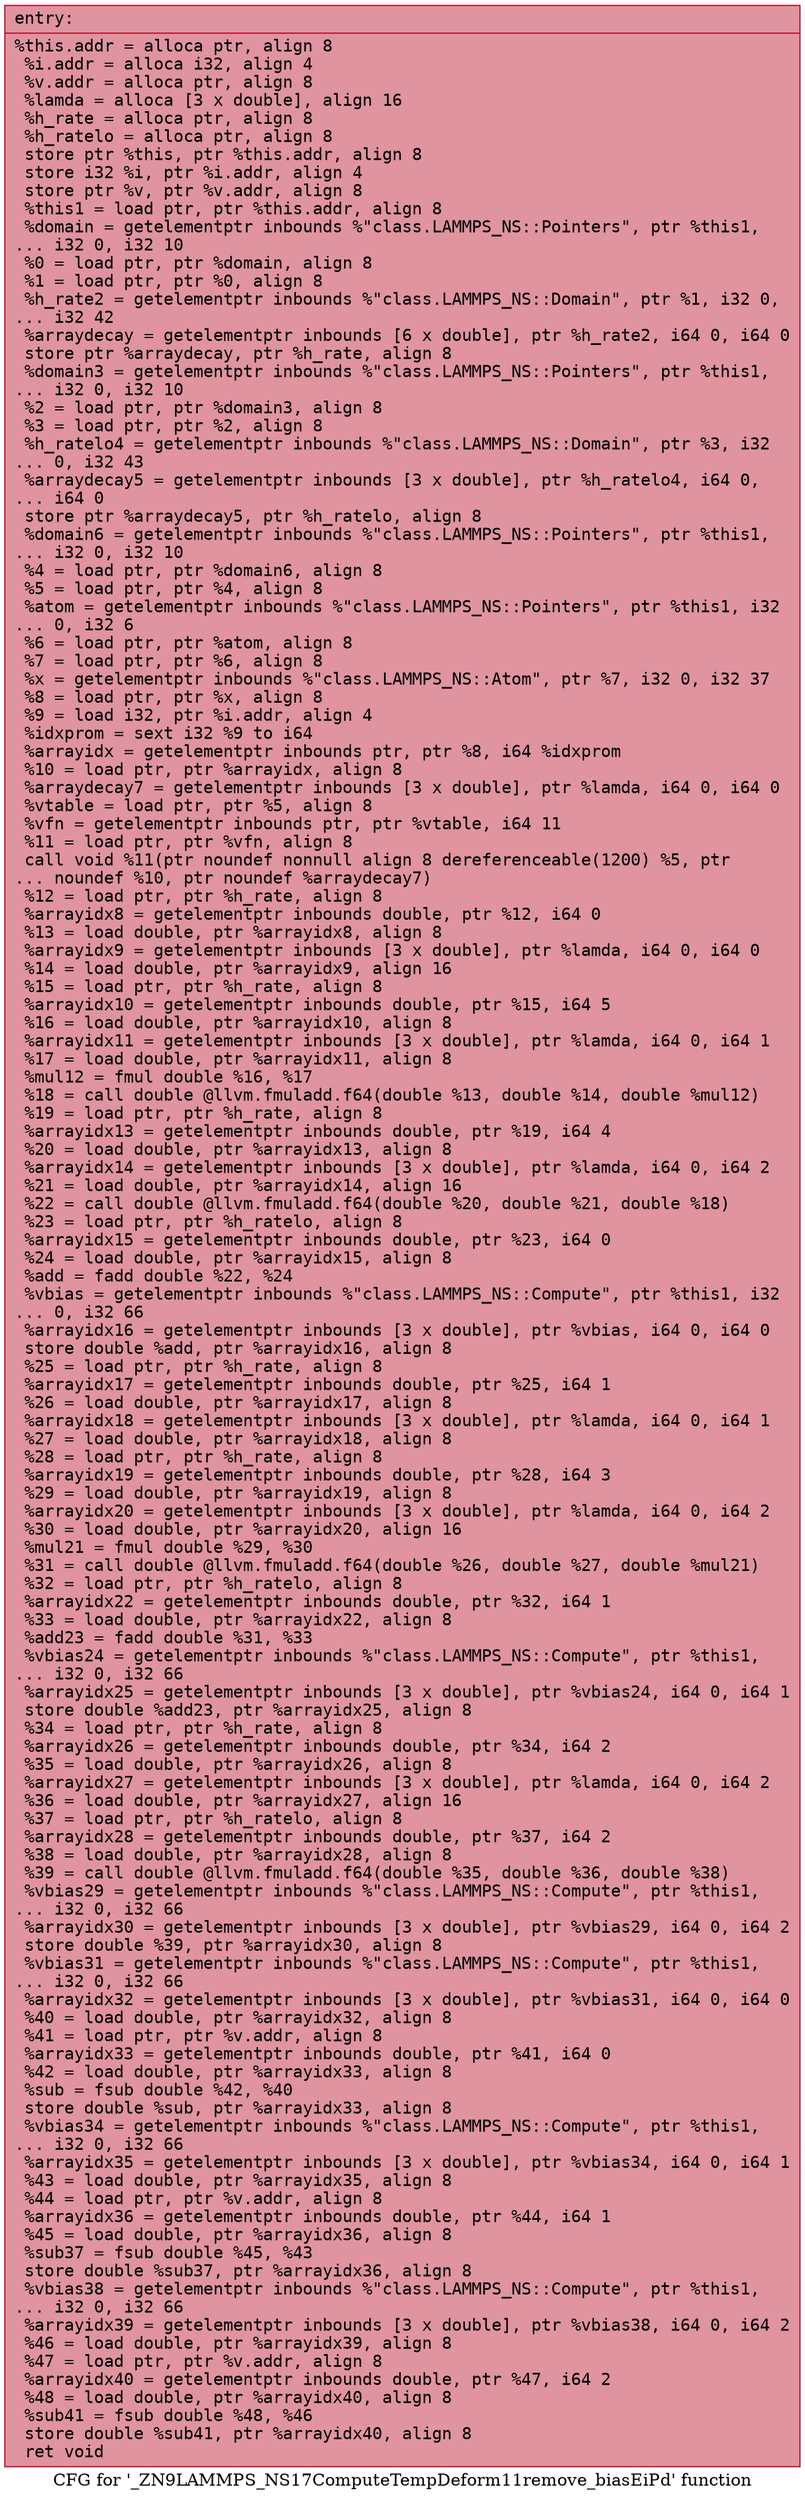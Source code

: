 digraph "CFG for '_ZN9LAMMPS_NS17ComputeTempDeform11remove_biasEiPd' function" {
	label="CFG for '_ZN9LAMMPS_NS17ComputeTempDeform11remove_biasEiPd' function";

	Node0x55f08dbe39a0 [shape=record,color="#b70d28ff", style=filled, fillcolor="#b70d2870" fontname="Courier",label="{entry:\l|  %this.addr = alloca ptr, align 8\l  %i.addr = alloca i32, align 4\l  %v.addr = alloca ptr, align 8\l  %lamda = alloca [3 x double], align 16\l  %h_rate = alloca ptr, align 8\l  %h_ratelo = alloca ptr, align 8\l  store ptr %this, ptr %this.addr, align 8\l  store i32 %i, ptr %i.addr, align 4\l  store ptr %v, ptr %v.addr, align 8\l  %this1 = load ptr, ptr %this.addr, align 8\l  %domain = getelementptr inbounds %\"class.LAMMPS_NS::Pointers\", ptr %this1,\l... i32 0, i32 10\l  %0 = load ptr, ptr %domain, align 8\l  %1 = load ptr, ptr %0, align 8\l  %h_rate2 = getelementptr inbounds %\"class.LAMMPS_NS::Domain\", ptr %1, i32 0,\l... i32 42\l  %arraydecay = getelementptr inbounds [6 x double], ptr %h_rate2, i64 0, i64 0\l  store ptr %arraydecay, ptr %h_rate, align 8\l  %domain3 = getelementptr inbounds %\"class.LAMMPS_NS::Pointers\", ptr %this1,\l... i32 0, i32 10\l  %2 = load ptr, ptr %domain3, align 8\l  %3 = load ptr, ptr %2, align 8\l  %h_ratelo4 = getelementptr inbounds %\"class.LAMMPS_NS::Domain\", ptr %3, i32\l... 0, i32 43\l  %arraydecay5 = getelementptr inbounds [3 x double], ptr %h_ratelo4, i64 0,\l... i64 0\l  store ptr %arraydecay5, ptr %h_ratelo, align 8\l  %domain6 = getelementptr inbounds %\"class.LAMMPS_NS::Pointers\", ptr %this1,\l... i32 0, i32 10\l  %4 = load ptr, ptr %domain6, align 8\l  %5 = load ptr, ptr %4, align 8\l  %atom = getelementptr inbounds %\"class.LAMMPS_NS::Pointers\", ptr %this1, i32\l... 0, i32 6\l  %6 = load ptr, ptr %atom, align 8\l  %7 = load ptr, ptr %6, align 8\l  %x = getelementptr inbounds %\"class.LAMMPS_NS::Atom\", ptr %7, i32 0, i32 37\l  %8 = load ptr, ptr %x, align 8\l  %9 = load i32, ptr %i.addr, align 4\l  %idxprom = sext i32 %9 to i64\l  %arrayidx = getelementptr inbounds ptr, ptr %8, i64 %idxprom\l  %10 = load ptr, ptr %arrayidx, align 8\l  %arraydecay7 = getelementptr inbounds [3 x double], ptr %lamda, i64 0, i64 0\l  %vtable = load ptr, ptr %5, align 8\l  %vfn = getelementptr inbounds ptr, ptr %vtable, i64 11\l  %11 = load ptr, ptr %vfn, align 8\l  call void %11(ptr noundef nonnull align 8 dereferenceable(1200) %5, ptr\l... noundef %10, ptr noundef %arraydecay7)\l  %12 = load ptr, ptr %h_rate, align 8\l  %arrayidx8 = getelementptr inbounds double, ptr %12, i64 0\l  %13 = load double, ptr %arrayidx8, align 8\l  %arrayidx9 = getelementptr inbounds [3 x double], ptr %lamda, i64 0, i64 0\l  %14 = load double, ptr %arrayidx9, align 16\l  %15 = load ptr, ptr %h_rate, align 8\l  %arrayidx10 = getelementptr inbounds double, ptr %15, i64 5\l  %16 = load double, ptr %arrayidx10, align 8\l  %arrayidx11 = getelementptr inbounds [3 x double], ptr %lamda, i64 0, i64 1\l  %17 = load double, ptr %arrayidx11, align 8\l  %mul12 = fmul double %16, %17\l  %18 = call double @llvm.fmuladd.f64(double %13, double %14, double %mul12)\l  %19 = load ptr, ptr %h_rate, align 8\l  %arrayidx13 = getelementptr inbounds double, ptr %19, i64 4\l  %20 = load double, ptr %arrayidx13, align 8\l  %arrayidx14 = getelementptr inbounds [3 x double], ptr %lamda, i64 0, i64 2\l  %21 = load double, ptr %arrayidx14, align 16\l  %22 = call double @llvm.fmuladd.f64(double %20, double %21, double %18)\l  %23 = load ptr, ptr %h_ratelo, align 8\l  %arrayidx15 = getelementptr inbounds double, ptr %23, i64 0\l  %24 = load double, ptr %arrayidx15, align 8\l  %add = fadd double %22, %24\l  %vbias = getelementptr inbounds %\"class.LAMMPS_NS::Compute\", ptr %this1, i32\l... 0, i32 66\l  %arrayidx16 = getelementptr inbounds [3 x double], ptr %vbias, i64 0, i64 0\l  store double %add, ptr %arrayidx16, align 8\l  %25 = load ptr, ptr %h_rate, align 8\l  %arrayidx17 = getelementptr inbounds double, ptr %25, i64 1\l  %26 = load double, ptr %arrayidx17, align 8\l  %arrayidx18 = getelementptr inbounds [3 x double], ptr %lamda, i64 0, i64 1\l  %27 = load double, ptr %arrayidx18, align 8\l  %28 = load ptr, ptr %h_rate, align 8\l  %arrayidx19 = getelementptr inbounds double, ptr %28, i64 3\l  %29 = load double, ptr %arrayidx19, align 8\l  %arrayidx20 = getelementptr inbounds [3 x double], ptr %lamda, i64 0, i64 2\l  %30 = load double, ptr %arrayidx20, align 16\l  %mul21 = fmul double %29, %30\l  %31 = call double @llvm.fmuladd.f64(double %26, double %27, double %mul21)\l  %32 = load ptr, ptr %h_ratelo, align 8\l  %arrayidx22 = getelementptr inbounds double, ptr %32, i64 1\l  %33 = load double, ptr %arrayidx22, align 8\l  %add23 = fadd double %31, %33\l  %vbias24 = getelementptr inbounds %\"class.LAMMPS_NS::Compute\", ptr %this1,\l... i32 0, i32 66\l  %arrayidx25 = getelementptr inbounds [3 x double], ptr %vbias24, i64 0, i64 1\l  store double %add23, ptr %arrayidx25, align 8\l  %34 = load ptr, ptr %h_rate, align 8\l  %arrayidx26 = getelementptr inbounds double, ptr %34, i64 2\l  %35 = load double, ptr %arrayidx26, align 8\l  %arrayidx27 = getelementptr inbounds [3 x double], ptr %lamda, i64 0, i64 2\l  %36 = load double, ptr %arrayidx27, align 16\l  %37 = load ptr, ptr %h_ratelo, align 8\l  %arrayidx28 = getelementptr inbounds double, ptr %37, i64 2\l  %38 = load double, ptr %arrayidx28, align 8\l  %39 = call double @llvm.fmuladd.f64(double %35, double %36, double %38)\l  %vbias29 = getelementptr inbounds %\"class.LAMMPS_NS::Compute\", ptr %this1,\l... i32 0, i32 66\l  %arrayidx30 = getelementptr inbounds [3 x double], ptr %vbias29, i64 0, i64 2\l  store double %39, ptr %arrayidx30, align 8\l  %vbias31 = getelementptr inbounds %\"class.LAMMPS_NS::Compute\", ptr %this1,\l... i32 0, i32 66\l  %arrayidx32 = getelementptr inbounds [3 x double], ptr %vbias31, i64 0, i64 0\l  %40 = load double, ptr %arrayidx32, align 8\l  %41 = load ptr, ptr %v.addr, align 8\l  %arrayidx33 = getelementptr inbounds double, ptr %41, i64 0\l  %42 = load double, ptr %arrayidx33, align 8\l  %sub = fsub double %42, %40\l  store double %sub, ptr %arrayidx33, align 8\l  %vbias34 = getelementptr inbounds %\"class.LAMMPS_NS::Compute\", ptr %this1,\l... i32 0, i32 66\l  %arrayidx35 = getelementptr inbounds [3 x double], ptr %vbias34, i64 0, i64 1\l  %43 = load double, ptr %arrayidx35, align 8\l  %44 = load ptr, ptr %v.addr, align 8\l  %arrayidx36 = getelementptr inbounds double, ptr %44, i64 1\l  %45 = load double, ptr %arrayidx36, align 8\l  %sub37 = fsub double %45, %43\l  store double %sub37, ptr %arrayidx36, align 8\l  %vbias38 = getelementptr inbounds %\"class.LAMMPS_NS::Compute\", ptr %this1,\l... i32 0, i32 66\l  %arrayidx39 = getelementptr inbounds [3 x double], ptr %vbias38, i64 0, i64 2\l  %46 = load double, ptr %arrayidx39, align 8\l  %47 = load ptr, ptr %v.addr, align 8\l  %arrayidx40 = getelementptr inbounds double, ptr %47, i64 2\l  %48 = load double, ptr %arrayidx40, align 8\l  %sub41 = fsub double %48, %46\l  store double %sub41, ptr %arrayidx40, align 8\l  ret void\l}"];
}
